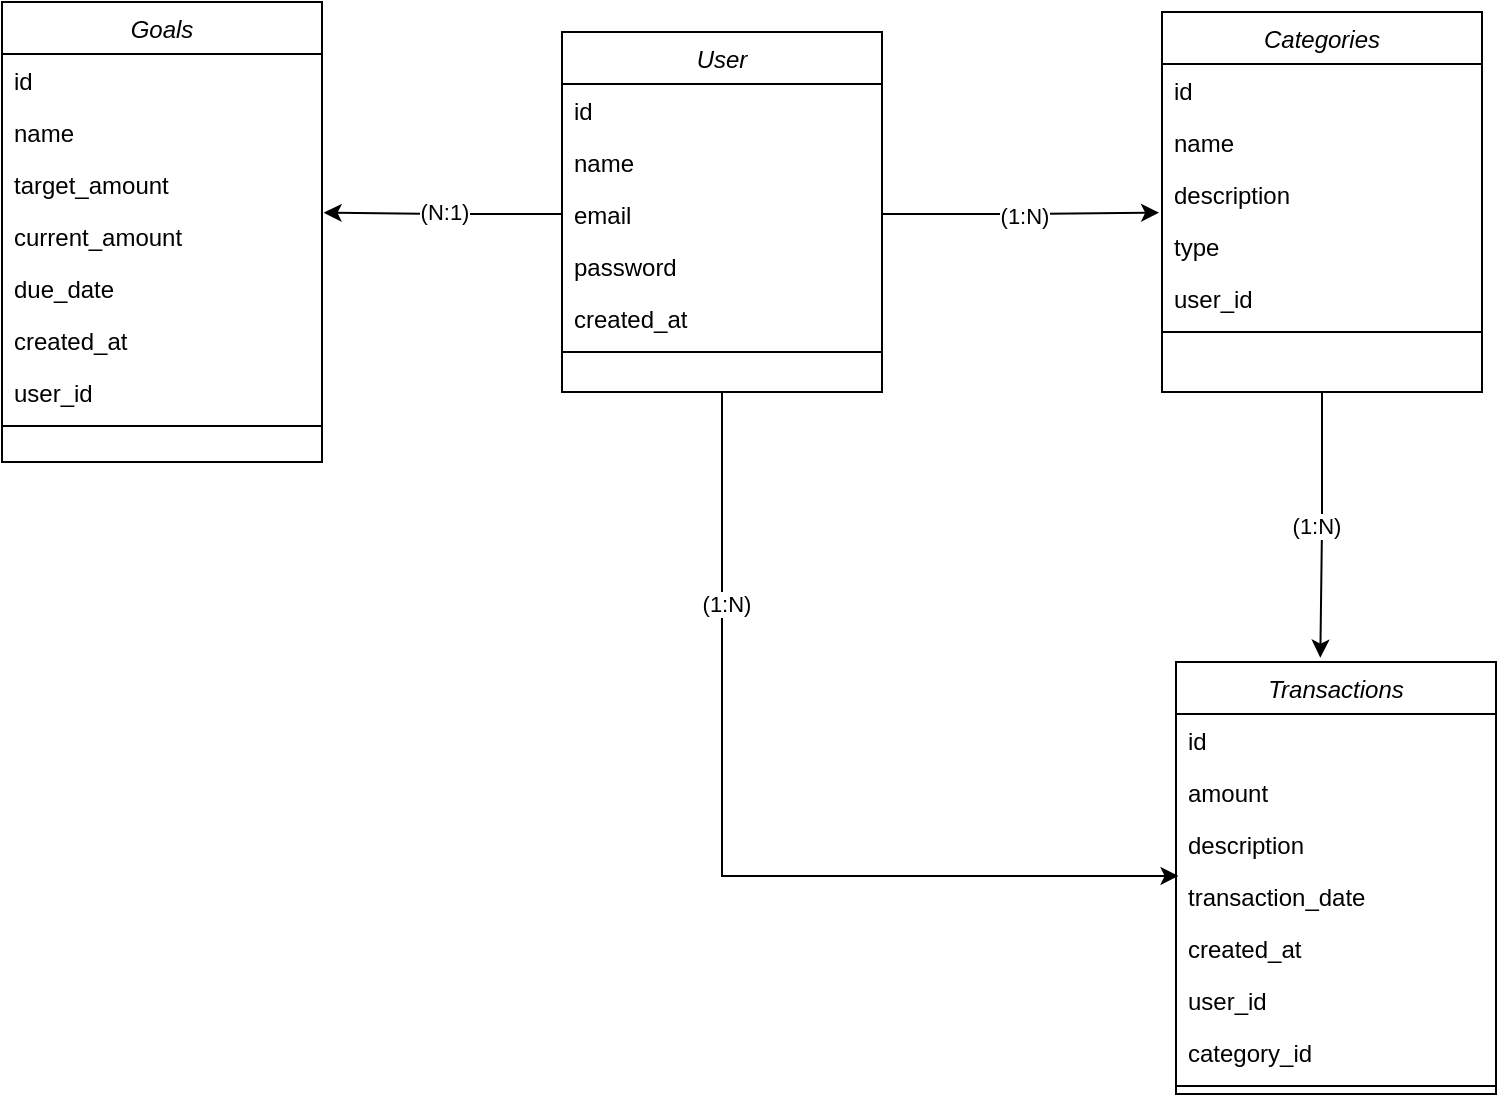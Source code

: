 <mxfile version="24.7.17">
  <diagram id="C5RBs43oDa-KdzZeNtuy" name="Page-1">
    <mxGraphModel dx="1195" dy="653" grid="1" gridSize="10" guides="1" tooltips="1" connect="1" arrows="1" fold="1" page="1" pageScale="1" pageWidth="827" pageHeight="1169" math="0" shadow="0">
      <root>
        <mxCell id="WIyWlLk6GJQsqaUBKTNV-0" />
        <mxCell id="WIyWlLk6GJQsqaUBKTNV-1" parent="WIyWlLk6GJQsqaUBKTNV-0" />
        <mxCell id="zkfFHV4jXpPFQw0GAbJ--0" value="User" style="swimlane;fontStyle=2;align=center;verticalAlign=top;childLayout=stackLayout;horizontal=1;startSize=26;horizontalStack=0;resizeParent=1;resizeLast=0;collapsible=1;marginBottom=0;rounded=0;shadow=0;strokeWidth=1;" parent="WIyWlLk6GJQsqaUBKTNV-1" vertex="1">
          <mxGeometry x="360" y="205" width="160" height="180" as="geometry">
            <mxRectangle x="400" y="230" width="160" height="26" as="alternateBounds" />
          </mxGeometry>
        </mxCell>
        <mxCell id="mVnmcN9RcHVsVv5Yvr05-7" value="id" style="text;align=left;verticalAlign=top;spacingLeft=4;spacingRight=4;overflow=hidden;rotatable=0;points=[[0,0.5],[1,0.5]];portConstraint=eastwest;" vertex="1" parent="zkfFHV4jXpPFQw0GAbJ--0">
          <mxGeometry y="26" width="160" height="26" as="geometry" />
        </mxCell>
        <mxCell id="zkfFHV4jXpPFQw0GAbJ--1" value="name" style="text;align=left;verticalAlign=top;spacingLeft=4;spacingRight=4;overflow=hidden;rotatable=0;points=[[0,0.5],[1,0.5]];portConstraint=eastwest;" parent="zkfFHV4jXpPFQw0GAbJ--0" vertex="1">
          <mxGeometry y="52" width="160" height="26" as="geometry" />
        </mxCell>
        <mxCell id="zkfFHV4jXpPFQw0GAbJ--3" value="email&#xa;&#xa;" style="text;align=left;verticalAlign=top;spacingLeft=4;spacingRight=4;overflow=hidden;rotatable=0;points=[[0,0.5],[1,0.5]];portConstraint=eastwest;rounded=0;shadow=0;html=0;" parent="zkfFHV4jXpPFQw0GAbJ--0" vertex="1">
          <mxGeometry y="78" width="160" height="26" as="geometry" />
        </mxCell>
        <mxCell id="mVnmcN9RcHVsVv5Yvr05-1" value="password&#xa;" style="text;align=left;verticalAlign=top;spacingLeft=4;spacingRight=4;overflow=hidden;rotatable=0;points=[[0,0.5],[1,0.5]];portConstraint=eastwest;rounded=0;shadow=0;html=0;" vertex="1" parent="zkfFHV4jXpPFQw0GAbJ--0">
          <mxGeometry y="104" width="160" height="26" as="geometry" />
        </mxCell>
        <mxCell id="mVnmcN9RcHVsVv5Yvr05-2" value="created_at" style="text;align=left;verticalAlign=top;spacingLeft=4;spacingRight=4;overflow=hidden;rotatable=0;points=[[0,0.5],[1,0.5]];portConstraint=eastwest;rounded=0;shadow=0;html=0;" vertex="1" parent="zkfFHV4jXpPFQw0GAbJ--0">
          <mxGeometry y="130" width="160" height="26" as="geometry" />
        </mxCell>
        <mxCell id="zkfFHV4jXpPFQw0GAbJ--4" value="" style="line;html=1;strokeWidth=1;align=left;verticalAlign=middle;spacingTop=-1;spacingLeft=3;spacingRight=3;rotatable=0;labelPosition=right;points=[];portConstraint=eastwest;" parent="zkfFHV4jXpPFQw0GAbJ--0" vertex="1">
          <mxGeometry y="156" width="160" height="8" as="geometry" />
        </mxCell>
        <mxCell id="mVnmcN9RcHVsVv5Yvr05-15" value="Transactions" style="swimlane;fontStyle=2;align=center;verticalAlign=top;childLayout=stackLayout;horizontal=1;startSize=26;horizontalStack=0;resizeParent=1;resizeLast=0;collapsible=1;marginBottom=0;rounded=0;shadow=0;strokeWidth=1;" vertex="1" parent="WIyWlLk6GJQsqaUBKTNV-1">
          <mxGeometry x="667" y="520" width="160" height="216" as="geometry">
            <mxRectangle x="400" y="230" width="160" height="26" as="alternateBounds" />
          </mxGeometry>
        </mxCell>
        <mxCell id="mVnmcN9RcHVsVv5Yvr05-16" value="id" style="text;align=left;verticalAlign=top;spacingLeft=4;spacingRight=4;overflow=hidden;rotatable=0;points=[[0,0.5],[1,0.5]];portConstraint=eastwest;" vertex="1" parent="mVnmcN9RcHVsVv5Yvr05-15">
          <mxGeometry y="26" width="160" height="26" as="geometry" />
        </mxCell>
        <mxCell id="mVnmcN9RcHVsVv5Yvr05-17" value="amount" style="text;align=left;verticalAlign=top;spacingLeft=4;spacingRight=4;overflow=hidden;rotatable=0;points=[[0,0.5],[1,0.5]];portConstraint=eastwest;" vertex="1" parent="mVnmcN9RcHVsVv5Yvr05-15">
          <mxGeometry y="52" width="160" height="26" as="geometry" />
        </mxCell>
        <mxCell id="mVnmcN9RcHVsVv5Yvr05-18" value="description" style="text;align=left;verticalAlign=top;spacingLeft=4;spacingRight=4;overflow=hidden;rotatable=0;points=[[0,0.5],[1,0.5]];portConstraint=eastwest;rounded=0;shadow=0;html=0;" vertex="1" parent="mVnmcN9RcHVsVv5Yvr05-15">
          <mxGeometry y="78" width="160" height="26" as="geometry" />
        </mxCell>
        <mxCell id="mVnmcN9RcHVsVv5Yvr05-19" value="transaction_date" style="text;align=left;verticalAlign=top;spacingLeft=4;spacingRight=4;overflow=hidden;rotatable=0;points=[[0,0.5],[1,0.5]];portConstraint=eastwest;rounded=0;shadow=0;html=0;" vertex="1" parent="mVnmcN9RcHVsVv5Yvr05-15">
          <mxGeometry y="104" width="160" height="26" as="geometry" />
        </mxCell>
        <mxCell id="mVnmcN9RcHVsVv5Yvr05-20" value="created_at" style="text;align=left;verticalAlign=top;spacingLeft=4;spacingRight=4;overflow=hidden;rotatable=0;points=[[0,0.5],[1,0.5]];portConstraint=eastwest;rounded=0;shadow=0;html=0;" vertex="1" parent="mVnmcN9RcHVsVv5Yvr05-15">
          <mxGeometry y="130" width="160" height="26" as="geometry" />
        </mxCell>
        <mxCell id="mVnmcN9RcHVsVv5Yvr05-42" value="user_id" style="text;strokeColor=none;fillColor=none;align=left;verticalAlign=top;spacingLeft=4;spacingRight=4;overflow=hidden;rotatable=0;points=[[0,0.5],[1,0.5]];portConstraint=eastwest;whiteSpace=wrap;html=1;" vertex="1" parent="mVnmcN9RcHVsVv5Yvr05-15">
          <mxGeometry y="156" width="160" height="26" as="geometry" />
        </mxCell>
        <mxCell id="mVnmcN9RcHVsVv5Yvr05-43" value="category_id" style="text;strokeColor=none;fillColor=none;align=left;verticalAlign=top;spacingLeft=4;spacingRight=4;overflow=hidden;rotatable=0;points=[[0,0.5],[1,0.5]];portConstraint=eastwest;whiteSpace=wrap;html=1;" vertex="1" parent="mVnmcN9RcHVsVv5Yvr05-15">
          <mxGeometry y="182" width="160" height="26" as="geometry" />
        </mxCell>
        <mxCell id="mVnmcN9RcHVsVv5Yvr05-21" value="" style="line;html=1;strokeWidth=1;align=left;verticalAlign=middle;spacingTop=-1;spacingLeft=3;spacingRight=3;rotatable=0;labelPosition=right;points=[];portConstraint=eastwest;" vertex="1" parent="mVnmcN9RcHVsVv5Yvr05-15">
          <mxGeometry y="208" width="160" height="8" as="geometry" />
        </mxCell>
        <mxCell id="mVnmcN9RcHVsVv5Yvr05-25" value="Categories" style="swimlane;fontStyle=2;align=center;verticalAlign=top;childLayout=stackLayout;horizontal=1;startSize=26;horizontalStack=0;resizeParent=1;resizeLast=0;collapsible=1;marginBottom=0;rounded=0;shadow=0;strokeWidth=1;" vertex="1" parent="WIyWlLk6GJQsqaUBKTNV-1">
          <mxGeometry x="660" y="195" width="160" height="190" as="geometry">
            <mxRectangle x="400" y="230" width="160" height="26" as="alternateBounds" />
          </mxGeometry>
        </mxCell>
        <mxCell id="mVnmcN9RcHVsVv5Yvr05-26" value="id" style="text;align=left;verticalAlign=top;spacingLeft=4;spacingRight=4;overflow=hidden;rotatable=0;points=[[0,0.5],[1,0.5]];portConstraint=eastwest;" vertex="1" parent="mVnmcN9RcHVsVv5Yvr05-25">
          <mxGeometry y="26" width="160" height="26" as="geometry" />
        </mxCell>
        <mxCell id="mVnmcN9RcHVsVv5Yvr05-5" value="name" style="text;strokeColor=none;fillColor=none;align=left;verticalAlign=top;spacingLeft=4;spacingRight=4;overflow=hidden;rotatable=0;points=[[0,0.5],[1,0.5]];portConstraint=eastwest;whiteSpace=wrap;html=1;" vertex="1" parent="mVnmcN9RcHVsVv5Yvr05-25">
          <mxGeometry y="52" width="160" height="26" as="geometry" />
        </mxCell>
        <mxCell id="mVnmcN9RcHVsVv5Yvr05-24" value="description" style="text;align=left;verticalAlign=top;spacingLeft=4;spacingRight=4;overflow=hidden;rotatable=0;points=[[0,0.5],[1,0.5]];portConstraint=eastwest;rounded=0;shadow=0;html=0;" vertex="1" parent="mVnmcN9RcHVsVv5Yvr05-25">
          <mxGeometry y="78" width="160" height="26" as="geometry" />
        </mxCell>
        <mxCell id="mVnmcN9RcHVsVv5Yvr05-6" value="type" style="text;strokeColor=none;fillColor=none;align=left;verticalAlign=top;spacingLeft=4;spacingRight=4;overflow=hidden;rotatable=0;points=[[0,0.5],[1,0.5]];portConstraint=eastwest;whiteSpace=wrap;html=1;" vertex="1" parent="mVnmcN9RcHVsVv5Yvr05-25">
          <mxGeometry y="104" width="160" height="26" as="geometry" />
        </mxCell>
        <mxCell id="mVnmcN9RcHVsVv5Yvr05-22" value="user_id" style="text;strokeColor=none;fillColor=none;align=left;verticalAlign=top;spacingLeft=4;spacingRight=4;overflow=hidden;rotatable=0;points=[[0,0.5],[1,0.5]];portConstraint=eastwest;whiteSpace=wrap;html=1;" vertex="1" parent="mVnmcN9RcHVsVv5Yvr05-25">
          <mxGeometry y="130" width="160" height="26" as="geometry" />
        </mxCell>
        <mxCell id="mVnmcN9RcHVsVv5Yvr05-31" value="" style="line;html=1;strokeWidth=1;align=left;verticalAlign=middle;spacingTop=-1;spacingLeft=3;spacingRight=3;rotatable=0;labelPosition=right;points=[];portConstraint=eastwest;" vertex="1" parent="mVnmcN9RcHVsVv5Yvr05-25">
          <mxGeometry y="156" width="160" height="8" as="geometry" />
        </mxCell>
        <mxCell id="mVnmcN9RcHVsVv5Yvr05-32" value="Goals" style="swimlane;fontStyle=2;align=center;verticalAlign=top;childLayout=stackLayout;horizontal=1;startSize=26;horizontalStack=0;resizeParent=1;resizeLast=0;collapsible=1;marginBottom=0;rounded=0;shadow=0;strokeWidth=1;" vertex="1" parent="WIyWlLk6GJQsqaUBKTNV-1">
          <mxGeometry x="80" y="190" width="160" height="230" as="geometry">
            <mxRectangle x="400" y="230" width="160" height="26" as="alternateBounds" />
          </mxGeometry>
        </mxCell>
        <mxCell id="mVnmcN9RcHVsVv5Yvr05-33" value="id" style="text;align=left;verticalAlign=top;spacingLeft=4;spacingRight=4;overflow=hidden;rotatable=0;points=[[0,0.5],[1,0.5]];portConstraint=eastwest;" vertex="1" parent="mVnmcN9RcHVsVv5Yvr05-32">
          <mxGeometry y="26" width="160" height="26" as="geometry" />
        </mxCell>
        <mxCell id="mVnmcN9RcHVsVv5Yvr05-34" value="name" style="text;strokeColor=none;fillColor=none;align=left;verticalAlign=top;spacingLeft=4;spacingRight=4;overflow=hidden;rotatable=0;points=[[0,0.5],[1,0.5]];portConstraint=eastwest;whiteSpace=wrap;html=1;" vertex="1" parent="mVnmcN9RcHVsVv5Yvr05-32">
          <mxGeometry y="52" width="160" height="26" as="geometry" />
        </mxCell>
        <mxCell id="mVnmcN9RcHVsVv5Yvr05-35" value="target_amount" style="text;align=left;verticalAlign=top;spacingLeft=4;spacingRight=4;overflow=hidden;rotatable=0;points=[[0,0.5],[1,0.5]];portConstraint=eastwest;rounded=0;shadow=0;html=0;" vertex="1" parent="mVnmcN9RcHVsVv5Yvr05-32">
          <mxGeometry y="78" width="160" height="26" as="geometry" />
        </mxCell>
        <mxCell id="mVnmcN9RcHVsVv5Yvr05-39" value="current_amount" style="text;align=left;verticalAlign=top;spacingLeft=4;spacingRight=4;overflow=hidden;rotatable=0;points=[[0,0.5],[1,0.5]];portConstraint=eastwest;rounded=0;shadow=0;html=0;" vertex="1" parent="mVnmcN9RcHVsVv5Yvr05-32">
          <mxGeometry y="104" width="160" height="26" as="geometry" />
        </mxCell>
        <mxCell id="mVnmcN9RcHVsVv5Yvr05-40" value="due_date" style="text;align=left;verticalAlign=top;spacingLeft=4;spacingRight=4;overflow=hidden;rotatable=0;points=[[0,0.5],[1,0.5]];portConstraint=eastwest;rounded=0;shadow=0;html=0;" vertex="1" parent="mVnmcN9RcHVsVv5Yvr05-32">
          <mxGeometry y="130" width="160" height="26" as="geometry" />
        </mxCell>
        <mxCell id="mVnmcN9RcHVsVv5Yvr05-41" value="created_at" style="text;align=left;verticalAlign=top;spacingLeft=4;spacingRight=4;overflow=hidden;rotatable=0;points=[[0,0.5],[1,0.5]];portConstraint=eastwest;rounded=0;shadow=0;html=0;" vertex="1" parent="mVnmcN9RcHVsVv5Yvr05-32">
          <mxGeometry y="156" width="160" height="26" as="geometry" />
        </mxCell>
        <mxCell id="mVnmcN9RcHVsVv5Yvr05-37" value="user_id" style="text;strokeColor=none;fillColor=none;align=left;verticalAlign=top;spacingLeft=4;spacingRight=4;overflow=hidden;rotatable=0;points=[[0,0.5],[1,0.5]];portConstraint=eastwest;whiteSpace=wrap;html=1;" vertex="1" parent="mVnmcN9RcHVsVv5Yvr05-32">
          <mxGeometry y="182" width="160" height="26" as="geometry" />
        </mxCell>
        <mxCell id="mVnmcN9RcHVsVv5Yvr05-38" value="" style="line;html=1;strokeWidth=1;align=left;verticalAlign=middle;spacingTop=-1;spacingLeft=3;spacingRight=3;rotatable=0;labelPosition=right;points=[];portConstraint=eastwest;" vertex="1" parent="mVnmcN9RcHVsVv5Yvr05-32">
          <mxGeometry y="208" width="160" height="8" as="geometry" />
        </mxCell>
        <mxCell id="mVnmcN9RcHVsVv5Yvr05-44" style="edgeStyle=orthogonalEdgeStyle;rounded=0;orthogonalLoop=1;jettySize=auto;html=1;exitX=1;exitY=0.5;exitDx=0;exitDy=0;entryX=-0.009;entryY=0.859;entryDx=0;entryDy=0;entryPerimeter=0;" edge="1" parent="WIyWlLk6GJQsqaUBKTNV-1" source="zkfFHV4jXpPFQw0GAbJ--3" target="mVnmcN9RcHVsVv5Yvr05-24">
          <mxGeometry relative="1" as="geometry" />
        </mxCell>
        <mxCell id="mVnmcN9RcHVsVv5Yvr05-53" value="(1:N)" style="edgeLabel;html=1;align=center;verticalAlign=middle;resizable=0;points=[];" vertex="1" connectable="0" parent="mVnmcN9RcHVsVv5Yvr05-44">
          <mxGeometry x="0.006" y="-1" relative="1" as="geometry">
            <mxPoint y="1" as="offset" />
          </mxGeometry>
        </mxCell>
        <mxCell id="mVnmcN9RcHVsVv5Yvr05-48" style="edgeStyle=orthogonalEdgeStyle;rounded=0;orthogonalLoop=1;jettySize=auto;html=1;entryX=1.005;entryY=0.051;entryDx=0;entryDy=0;entryPerimeter=0;" edge="1" parent="WIyWlLk6GJQsqaUBKTNV-1" source="zkfFHV4jXpPFQw0GAbJ--3" target="mVnmcN9RcHVsVv5Yvr05-39">
          <mxGeometry relative="1" as="geometry" />
        </mxCell>
        <mxCell id="mVnmcN9RcHVsVv5Yvr05-52" value="(N:1)" style="edgeLabel;html=1;align=center;verticalAlign=middle;resizable=0;points=[];" vertex="1" connectable="0" parent="mVnmcN9RcHVsVv5Yvr05-48">
          <mxGeometry x="-0.305" y="-1" relative="1" as="geometry">
            <mxPoint x="-18" as="offset" />
          </mxGeometry>
        </mxCell>
        <mxCell id="mVnmcN9RcHVsVv5Yvr05-49" style="edgeStyle=orthogonalEdgeStyle;rounded=0;orthogonalLoop=1;jettySize=auto;html=1;exitX=0.5;exitY=1;exitDx=0;exitDy=0;entryX=0.008;entryY=0.115;entryDx=0;entryDy=0;entryPerimeter=0;" edge="1" parent="WIyWlLk6GJQsqaUBKTNV-1" source="zkfFHV4jXpPFQw0GAbJ--0" target="mVnmcN9RcHVsVv5Yvr05-19">
          <mxGeometry relative="1" as="geometry" />
        </mxCell>
        <mxCell id="mVnmcN9RcHVsVv5Yvr05-54" value="(1:N)" style="edgeLabel;html=1;align=center;verticalAlign=middle;resizable=0;points=[];" vertex="1" connectable="0" parent="mVnmcN9RcHVsVv5Yvr05-49">
          <mxGeometry x="-0.552" y="2" relative="1" as="geometry">
            <mxPoint as="offset" />
          </mxGeometry>
        </mxCell>
        <mxCell id="mVnmcN9RcHVsVv5Yvr05-50" style="edgeStyle=orthogonalEdgeStyle;rounded=0;orthogonalLoop=1;jettySize=auto;html=1;exitX=0.5;exitY=1;exitDx=0;exitDy=0;entryX=0.451;entryY=-0.01;entryDx=0;entryDy=0;entryPerimeter=0;" edge="1" parent="WIyWlLk6GJQsqaUBKTNV-1" source="mVnmcN9RcHVsVv5Yvr05-25" target="mVnmcN9RcHVsVv5Yvr05-15">
          <mxGeometry relative="1" as="geometry" />
        </mxCell>
        <mxCell id="mVnmcN9RcHVsVv5Yvr05-55" value="(1:N)" style="edgeLabel;html=1;align=center;verticalAlign=middle;resizable=0;points=[];" vertex="1" connectable="0" parent="mVnmcN9RcHVsVv5Yvr05-50">
          <mxGeometry x="0.022" y="-2" relative="1" as="geometry">
            <mxPoint y="-1" as="offset" />
          </mxGeometry>
        </mxCell>
      </root>
    </mxGraphModel>
  </diagram>
</mxfile>
